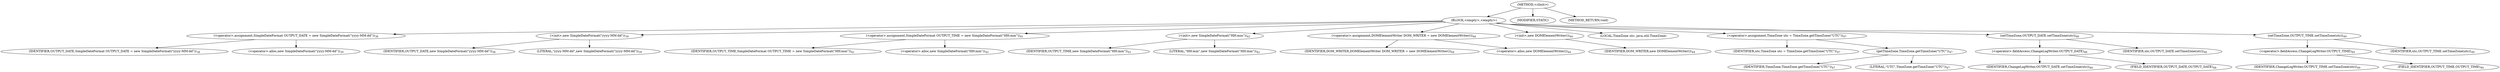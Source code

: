 digraph "&lt;clinit&gt;" {  
"226" [label = <(METHOD,&lt;clinit&gt;)> ]
"227" [label = <(BLOCK,&lt;empty&gt;,&lt;empty&gt;)> ]
"228" [label = <(&lt;operator&gt;.assignment,SimpleDateFormat OUTPUT_DATE = new SimpleDateFormat(&quot;yyyy-MM-dd&quot;))<SUB>38</SUB>> ]
"229" [label = <(IDENTIFIER,OUTPUT_DATE,SimpleDateFormat OUTPUT_DATE = new SimpleDateFormat(&quot;yyyy-MM-dd&quot;))<SUB>38</SUB>> ]
"230" [label = <(&lt;operator&gt;.alloc,new SimpleDateFormat(&quot;yyyy-MM-dd&quot;))<SUB>39</SUB>> ]
"231" [label = <(&lt;init&gt;,new SimpleDateFormat(&quot;yyyy-MM-dd&quot;))<SUB>39</SUB>> ]
"3" [label = <(IDENTIFIER,OUTPUT_DATE,new SimpleDateFormat(&quot;yyyy-MM-dd&quot;))<SUB>38</SUB>> ]
"232" [label = <(LITERAL,&quot;yyyy-MM-dd&quot;,new SimpleDateFormat(&quot;yyyy-MM-dd&quot;))<SUB>39</SUB>> ]
"233" [label = <(&lt;operator&gt;.assignment,SimpleDateFormat OUTPUT_TIME = new SimpleDateFormat(&quot;HH:mm&quot;))<SUB>41</SUB>> ]
"234" [label = <(IDENTIFIER,OUTPUT_TIME,SimpleDateFormat OUTPUT_TIME = new SimpleDateFormat(&quot;HH:mm&quot;))<SUB>41</SUB>> ]
"235" [label = <(&lt;operator&gt;.alloc,new SimpleDateFormat(&quot;HH:mm&quot;))<SUB>42</SUB>> ]
"236" [label = <(&lt;init&gt;,new SimpleDateFormat(&quot;HH:mm&quot;))<SUB>42</SUB>> ]
"5" [label = <(IDENTIFIER,OUTPUT_TIME,new SimpleDateFormat(&quot;HH:mm&quot;))<SUB>41</SUB>> ]
"237" [label = <(LITERAL,&quot;HH:mm&quot;,new SimpleDateFormat(&quot;HH:mm&quot;))<SUB>42</SUB>> ]
"238" [label = <(&lt;operator&gt;.assignment,DOMElementWriter DOM_WRITER = new DOMElementWriter())<SUB>44</SUB>> ]
"239" [label = <(IDENTIFIER,DOM_WRITER,DOMElementWriter DOM_WRITER = new DOMElementWriter())<SUB>44</SUB>> ]
"240" [label = <(&lt;operator&gt;.alloc,new DOMElementWriter())<SUB>44</SUB>> ]
"241" [label = <(&lt;init&gt;,new DOMElementWriter())<SUB>44</SUB>> ]
"7" [label = <(IDENTIFIER,DOM_WRITER,new DOMElementWriter())<SUB>44</SUB>> ]
"242" [label = <(LOCAL,TimeZone utc: java.util.TimeZone)> ]
"243" [label = <(&lt;operator&gt;.assignment,TimeZone utc = TimeZone.getTimeZone(&quot;UTC&quot;))<SUB>47</SUB>> ]
"244" [label = <(IDENTIFIER,utc,TimeZone utc = TimeZone.getTimeZone(&quot;UTC&quot;))<SUB>47</SUB>> ]
"245" [label = <(getTimeZone,TimeZone.getTimeZone(&quot;UTC&quot;))<SUB>47</SUB>> ]
"246" [label = <(IDENTIFIER,TimeZone,TimeZone.getTimeZone(&quot;UTC&quot;))<SUB>47</SUB>> ]
"247" [label = <(LITERAL,&quot;UTC&quot;,TimeZone.getTimeZone(&quot;UTC&quot;))<SUB>47</SUB>> ]
"248" [label = <(setTimeZone,OUTPUT_DATE.setTimeZone(utc))<SUB>48</SUB>> ]
"249" [label = <(&lt;operator&gt;.fieldAccess,ChangeLogWriter.OUTPUT_DATE)<SUB>48</SUB>> ]
"250" [label = <(IDENTIFIER,ChangeLogWriter,OUTPUT_DATE.setTimeZone(utc))<SUB>48</SUB>> ]
"251" [label = <(FIELD_IDENTIFIER,OUTPUT_DATE,OUTPUT_DATE)<SUB>48</SUB>> ]
"252" [label = <(IDENTIFIER,utc,OUTPUT_DATE.setTimeZone(utc))<SUB>48</SUB>> ]
"253" [label = <(setTimeZone,OUTPUT_TIME.setTimeZone(utc))<SUB>49</SUB>> ]
"254" [label = <(&lt;operator&gt;.fieldAccess,ChangeLogWriter.OUTPUT_TIME)<SUB>49</SUB>> ]
"255" [label = <(IDENTIFIER,ChangeLogWriter,OUTPUT_TIME.setTimeZone(utc))<SUB>49</SUB>> ]
"256" [label = <(FIELD_IDENTIFIER,OUTPUT_TIME,OUTPUT_TIME)<SUB>49</SUB>> ]
"257" [label = <(IDENTIFIER,utc,OUTPUT_TIME.setTimeZone(utc))<SUB>49</SUB>> ]
"258" [label = <(MODIFIER,STATIC)> ]
"259" [label = <(METHOD_RETURN,void)> ]
  "226" -> "227" 
  "226" -> "258" 
  "226" -> "259" 
  "227" -> "228" 
  "227" -> "231" 
  "227" -> "233" 
  "227" -> "236" 
  "227" -> "238" 
  "227" -> "241" 
  "227" -> "242" 
  "227" -> "243" 
  "227" -> "248" 
  "227" -> "253" 
  "228" -> "229" 
  "228" -> "230" 
  "231" -> "3" 
  "231" -> "232" 
  "233" -> "234" 
  "233" -> "235" 
  "236" -> "5" 
  "236" -> "237" 
  "238" -> "239" 
  "238" -> "240" 
  "241" -> "7" 
  "243" -> "244" 
  "243" -> "245" 
  "245" -> "246" 
  "245" -> "247" 
  "248" -> "249" 
  "248" -> "252" 
  "249" -> "250" 
  "249" -> "251" 
  "253" -> "254" 
  "253" -> "257" 
  "254" -> "255" 
  "254" -> "256" 
}
